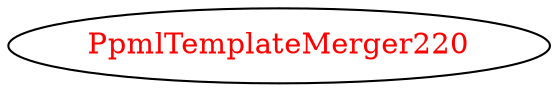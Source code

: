 digraph dependencyGraph {
 concentrate=true;
 ranksep="2.0";
 rankdir="LR"; 
 splines="ortho";
"PpmlTemplateMerger220" [fontcolor="red"];
}